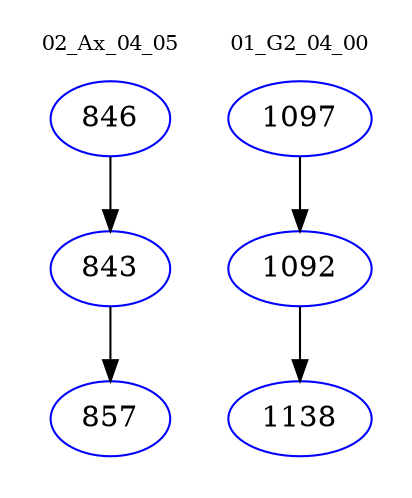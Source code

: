digraph{
subgraph cluster_0 {
color = white
label = "02_Ax_04_05";
fontsize=10;
T0_846 [label="846", color="blue"]
T0_846 -> T0_843 [color="black"]
T0_843 [label="843", color="blue"]
T0_843 -> T0_857 [color="black"]
T0_857 [label="857", color="blue"]
}
subgraph cluster_1 {
color = white
label = "01_G2_04_00";
fontsize=10;
T1_1097 [label="1097", color="blue"]
T1_1097 -> T1_1092 [color="black"]
T1_1092 [label="1092", color="blue"]
T1_1092 -> T1_1138 [color="black"]
T1_1138 [label="1138", color="blue"]
}
}
